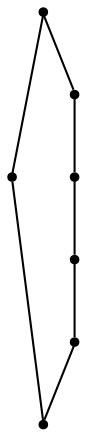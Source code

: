 graph {
  node [shape=point,comment="{\"directed\":false,\"doi\":\"10.1007/978-3-319-73915-1_36\",\"figure\":\"4 (1)\"}"]

  v0 [pos="1521.6007292803165,321.94197051743043"]
  v1 [pos="1378.1319689745478,411.09156133006127"]
  v2 [pos="1323.5525039424124,423.02238274399565"]
  v3 [pos="1280.094557783014,425.8728893972875"]
  v4 [pos="1218.7931611160334,420.17187609070373"]
  v5 [pos="1182.0549845852784,411.09156133006127"]
  v6 [pos="1038.5863037650315,321.9419705174305"]

  v0 -- v1 [id="-1",pos="1521.6007292803165,321.94197051743043 1517.4333033554403,326.3499053521956 1513.1410851608318,330.6421981181122 1508.7361882900625,334.809477586974 1470.3198981979958,371.17882711220057 1425.5062854294392,396.5952362164672 1378.1319689745478,411.09156133006127"]
  v2 -- v1 [id="-2",pos="1323.5525039424124,423.02238274399565 1341.9770789856877,420.630021937177 1360.2453921927442,416.6723813346225 1378.1319689745478,411.09156133006127"]
  v3 -- v2 [id="-3",pos="1280.094557783014,425.8728893972875 1294.6085467675068,425.8735781933201 1309.128649973591,424.931699355696 1323.5525039424124,423.02238274399565"]
  v4 -- v3 [id="-4",pos="1218.7931611160334,420.17187609070373 1239.027994871573,423.97313711441745 1259.55574819006,425.86743567921053 1280.094557783014,425.8728893972875"]
  v5 -- v4 [id="-5",pos="1182.0549845852784,411.09156133006127 1194.143537854694,414.86910443730085 1206.4136029311574,417.88490308394694 1218.7931611160334,420.17187609070373"]
  v6 -- v0 [id="-6",pos="1038.5863037650315,321.9419705174305 1521.6007292803165,321.94197051743043 1521.6007292803165,321.94197051743043 1521.6007292803165,321.94197051743043"]
  v6 -- v5 [id="-7",pos="1038.5863037650315,321.9419705174305 1079.4187240661497,365.07179964798337 1129.0577237106943,394.8579341856453 1182.0549845852784,411.09156133006127"]
}